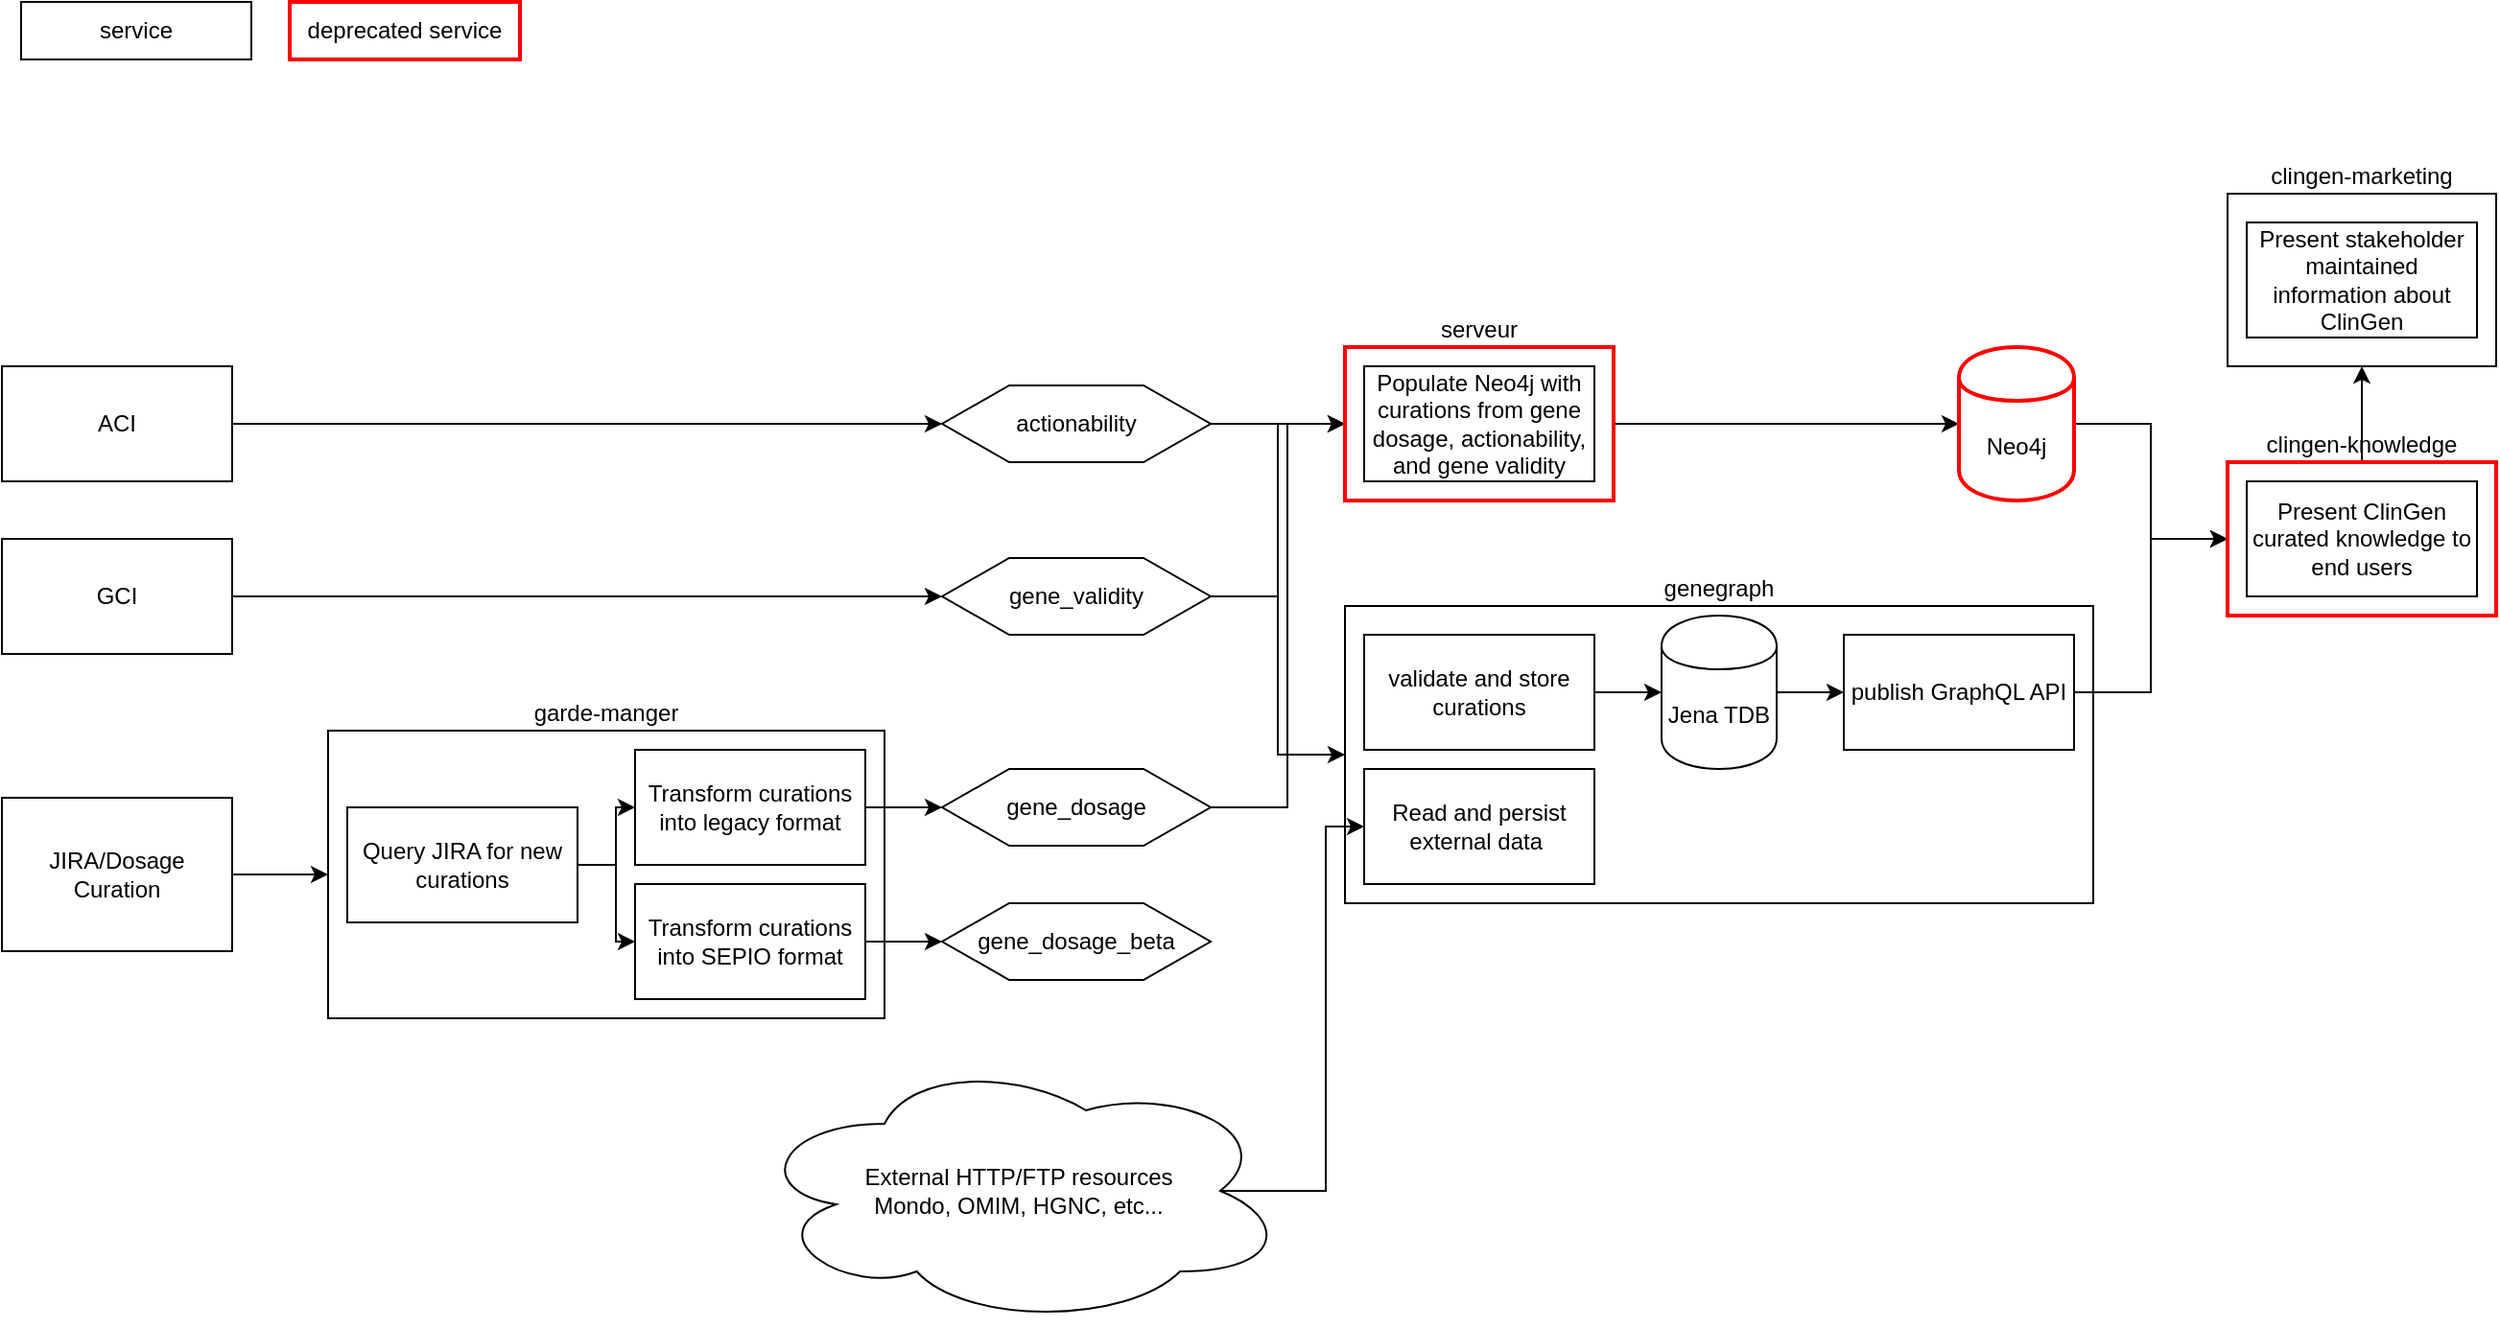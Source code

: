 <mxfile version="12.2.3" type="github" pages="2">
  <diagram id="S-StJFoFpKq4Z-z_DmzN" name="current">
    <mxGraphModel dx="1426" dy="819" grid="1" gridSize="10" guides="1" tooltips="1" connect="1" arrows="1" fold="1" page="1" pageScale="1" pageWidth="1100" pageHeight="850" math="0" shadow="0">
      <root>
        <mxCell id="0"/>
        <mxCell id="1" parent="0"/>
        <mxCell id="OvhSR2caMaj9LtxyOtDU-20" style="edgeStyle=orthogonalEdgeStyle;rounded=0;orthogonalLoop=1;jettySize=auto;html=1;exitX=1;exitY=0.5;exitDx=0;exitDy=0;entryX=0;entryY=0.5;entryDx=0;entryDy=0;" parent="1" source="OvhSR2caMaj9LtxyOtDU-1" target="OvhSR2caMaj9LtxyOtDU-19" edge="1">
          <mxGeometry relative="1" as="geometry"/>
        </mxCell>
        <mxCell id="OvhSR2caMaj9LtxyOtDU-1" value="ACI" style="rounded=0;whiteSpace=wrap;html=1;" parent="1" vertex="1">
          <mxGeometry x="70" y="230" width="120" height="60" as="geometry"/>
        </mxCell>
        <mxCell id="OvhSR2caMaj9LtxyOtDU-18" style="edgeStyle=orthogonalEdgeStyle;rounded=0;orthogonalLoop=1;jettySize=auto;html=1;exitX=1;exitY=0.5;exitDx=0;exitDy=0;" parent="1" source="OvhSR2caMaj9LtxyOtDU-2" target="OvhSR2caMaj9LtxyOtDU-11" edge="1">
          <mxGeometry relative="1" as="geometry"/>
        </mxCell>
        <mxCell id="OvhSR2caMaj9LtxyOtDU-2" value="GCI" style="rounded=0;whiteSpace=wrap;html=1;" parent="1" vertex="1">
          <mxGeometry x="70" y="320" width="120" height="60" as="geometry"/>
        </mxCell>
        <mxCell id="OvhSR2caMaj9LtxyOtDU-10" style="edgeStyle=orthogonalEdgeStyle;rounded=0;orthogonalLoop=1;jettySize=auto;html=1;exitX=1;exitY=0.5;exitDx=0;exitDy=0;entryX=0;entryY=0.5;entryDx=0;entryDy=0;" parent="1" source="OvhSR2caMaj9LtxyOtDU-3" target="OvhSR2caMaj9LtxyOtDU-4" edge="1">
          <mxGeometry relative="1" as="geometry"/>
        </mxCell>
        <mxCell id="OvhSR2caMaj9LtxyOtDU-3" value="JIRA/Dosage Curation" style="rounded=0;whiteSpace=wrap;html=1;" parent="1" vertex="1">
          <mxGeometry x="70" y="455" width="120" height="80" as="geometry"/>
        </mxCell>
        <mxCell id="OvhSR2caMaj9LtxyOtDU-4" value="garde-manger" style="rounded=0;whiteSpace=wrap;html=1;labelPosition=center;verticalLabelPosition=top;align=center;verticalAlign=bottom;" parent="1" vertex="1">
          <mxGeometry x="240" y="420" width="290" height="150" as="geometry"/>
        </mxCell>
        <mxCell id="OvhSR2caMaj9LtxyOtDU-24" style="edgeStyle=orthogonalEdgeStyle;rounded=0;orthogonalLoop=1;jettySize=auto;html=1;exitX=1;exitY=0.5;exitDx=0;exitDy=0;entryX=0;entryY=0.5;entryDx=0;entryDy=0;" parent="1" source="OvhSR2caMaj9LtxyOtDU-5" target="OvhSR2caMaj9LtxyOtDU-6" edge="1">
          <mxGeometry relative="1" as="geometry"/>
        </mxCell>
        <mxCell id="OvhSR2caMaj9LtxyOtDU-25" style="edgeStyle=orthogonalEdgeStyle;rounded=0;orthogonalLoop=1;jettySize=auto;html=1;exitX=1;exitY=0.5;exitDx=0;exitDy=0;" parent="1" source="OvhSR2caMaj9LtxyOtDU-5" target="OvhSR2caMaj9LtxyOtDU-14" edge="1">
          <mxGeometry relative="1" as="geometry"/>
        </mxCell>
        <mxCell id="OvhSR2caMaj9LtxyOtDU-5" value="Query JIRA for new curations" style="rounded=0;whiteSpace=wrap;html=1;" parent="1" vertex="1">
          <mxGeometry x="250" y="460" width="120" height="60" as="geometry"/>
        </mxCell>
        <mxCell id="OvhSR2caMaj9LtxyOtDU-16" style="edgeStyle=orthogonalEdgeStyle;rounded=0;orthogonalLoop=1;jettySize=auto;html=1;exitX=1;exitY=0.5;exitDx=0;exitDy=0;entryX=0;entryY=0.5;entryDx=0;entryDy=0;" parent="1" source="OvhSR2caMaj9LtxyOtDU-6" target="OvhSR2caMaj9LtxyOtDU-15" edge="1">
          <mxGeometry relative="1" as="geometry"/>
        </mxCell>
        <mxCell id="OvhSR2caMaj9LtxyOtDU-6" value="Transform curations into SEPIO format" style="rounded=0;whiteSpace=wrap;html=1;" parent="1" vertex="1">
          <mxGeometry x="400" y="500" width="120" height="60" as="geometry"/>
        </mxCell>
        <mxCell id="OvhSR2caMaj9LtxyOtDU-29" style="edgeStyle=orthogonalEdgeStyle;rounded=0;orthogonalLoop=1;jettySize=auto;html=1;exitX=1;exitY=0.5;exitDx=0;exitDy=0;entryX=0;entryY=0.5;entryDx=0;entryDy=0;" parent="1" source="OvhSR2caMaj9LtxyOtDU-11" target="OvhSR2caMaj9LtxyOtDU-23" edge="1">
          <mxGeometry relative="1" as="geometry"/>
        </mxCell>
        <mxCell id="OvhSR2caMaj9LtxyOtDU-11" value="gene_validity" style="shape=hexagon;perimeter=hexagonPerimeter2;whiteSpace=wrap;html=1;" parent="1" vertex="1">
          <mxGeometry x="560" y="330" width="140" height="40" as="geometry"/>
        </mxCell>
        <mxCell id="OvhSR2caMaj9LtxyOtDU-30" style="edgeStyle=orthogonalEdgeStyle;rounded=0;orthogonalLoop=1;jettySize=auto;html=1;exitX=1;exitY=0.5;exitDx=0;exitDy=0;entryX=0;entryY=0.5;entryDx=0;entryDy=0;" parent="1" source="OvhSR2caMaj9LtxyOtDU-12" target="OvhSR2caMaj9LtxyOtDU-28" edge="1">
          <mxGeometry relative="1" as="geometry"/>
        </mxCell>
        <mxCell id="OvhSR2caMaj9LtxyOtDU-12" value="gene_dosage" style="shape=hexagon;perimeter=hexagonPerimeter2;whiteSpace=wrap;html=1;" parent="1" vertex="1">
          <mxGeometry x="560" y="440" width="140" height="40" as="geometry"/>
        </mxCell>
        <mxCell id="OvhSR2caMaj9LtxyOtDU-17" style="edgeStyle=orthogonalEdgeStyle;rounded=0;orthogonalLoop=1;jettySize=auto;html=1;exitX=1;exitY=0.5;exitDx=0;exitDy=0;entryX=0;entryY=0.5;entryDx=0;entryDy=0;" parent="1" source="OvhSR2caMaj9LtxyOtDU-14" target="OvhSR2caMaj9LtxyOtDU-12" edge="1">
          <mxGeometry relative="1" as="geometry"/>
        </mxCell>
        <mxCell id="OvhSR2caMaj9LtxyOtDU-14" value="Transform curations into legacy format" style="rounded=0;whiteSpace=wrap;html=1;" parent="1" vertex="1">
          <mxGeometry x="400" y="430" width="120" height="60" as="geometry"/>
        </mxCell>
        <mxCell id="OvhSR2caMaj9LtxyOtDU-15" value="gene_dosage_beta" style="shape=hexagon;perimeter=hexagonPerimeter2;whiteSpace=wrap;html=1;" parent="1" vertex="1">
          <mxGeometry x="560" y="510" width="140" height="40" as="geometry"/>
        </mxCell>
        <mxCell id="OvhSR2caMaj9LtxyOtDU-26" style="edgeStyle=orthogonalEdgeStyle;rounded=0;orthogonalLoop=1;jettySize=auto;html=1;exitX=1;exitY=0.5;exitDx=0;exitDy=0;entryX=0;entryY=0.5;entryDx=0;entryDy=0;" parent="1" source="OvhSR2caMaj9LtxyOtDU-19" target="OvhSR2caMaj9LtxyOtDU-23" edge="1">
          <mxGeometry relative="1" as="geometry"/>
        </mxCell>
        <mxCell id="OvhSR2caMaj9LtxyOtDU-43" style="edgeStyle=orthogonalEdgeStyle;rounded=0;orthogonalLoop=1;jettySize=auto;html=1;exitX=1;exitY=0.5;exitDx=0;exitDy=0;entryX=0;entryY=0.5;entryDx=0;entryDy=0;" parent="1" source="OvhSR2caMaj9LtxyOtDU-19" target="OvhSR2caMaj9LtxyOtDU-31" edge="1">
          <mxGeometry relative="1" as="geometry"/>
        </mxCell>
        <mxCell id="OvhSR2caMaj9LtxyOtDU-19" value="actionability" style="shape=hexagon;perimeter=hexagonPerimeter2;whiteSpace=wrap;html=1;" parent="1" vertex="1">
          <mxGeometry x="560" y="240" width="140" height="40" as="geometry"/>
        </mxCell>
        <mxCell id="OvhSR2caMaj9LtxyOtDU-22" style="edgeStyle=orthogonalEdgeStyle;rounded=0;orthogonalLoop=1;jettySize=auto;html=1;exitX=0.5;exitY=1;exitDx=0;exitDy=0;" parent="1" edge="1">
          <mxGeometry relative="1" as="geometry">
            <mxPoint x="830" y="310" as="sourcePoint"/>
            <mxPoint x="830" y="310" as="targetPoint"/>
          </mxGeometry>
        </mxCell>
        <mxCell id="OvhSR2caMaj9LtxyOtDU-35" style="edgeStyle=orthogonalEdgeStyle;rounded=0;orthogonalLoop=1;jettySize=auto;html=1;exitX=1;exitY=0.5;exitDx=0;exitDy=0;entryX=0;entryY=0.5;entryDx=0;entryDy=0;" parent="1" source="OvhSR2caMaj9LtxyOtDU-23" target="OvhSR2caMaj9LtxyOtDU-34" edge="1">
          <mxGeometry relative="1" as="geometry"/>
        </mxCell>
        <mxCell id="OvhSR2caMaj9LtxyOtDU-23" value="serveur" style="rounded=0;whiteSpace=wrap;html=1;labelPosition=center;verticalLabelPosition=top;align=center;verticalAlign=bottom;strokeColor=#FF0000;strokeWidth=2;" parent="1" vertex="1">
          <mxGeometry x="770" y="220" width="140" height="80" as="geometry"/>
        </mxCell>
        <mxCell id="OvhSR2caMaj9LtxyOtDU-28" value="Populate Neo4j with curations from gene dosage, actionability, and gene validity" style="rounded=0;whiteSpace=wrap;html=1;" parent="1" vertex="1">
          <mxGeometry x="780" y="230" width="120" height="60" as="geometry"/>
        </mxCell>
        <mxCell id="OvhSR2caMaj9LtxyOtDU-31" value="genegraph" style="rounded=0;whiteSpace=wrap;html=1;labelPosition=center;verticalLabelPosition=top;align=center;verticalAlign=bottom;" parent="1" vertex="1">
          <mxGeometry x="770" y="355" width="390" height="155" as="geometry"/>
        </mxCell>
        <mxCell id="OvhSR2caMaj9LtxyOtDU-48" style="edgeStyle=orthogonalEdgeStyle;rounded=0;orthogonalLoop=1;jettySize=auto;html=1;exitX=1;exitY=0.5;exitDx=0;exitDy=0;entryX=0;entryY=0.5;entryDx=0;entryDy=0;" parent="1" source="OvhSR2caMaj9LtxyOtDU-32" target="OvhSR2caMaj9LtxyOtDU-44" edge="1">
          <mxGeometry relative="1" as="geometry"/>
        </mxCell>
        <mxCell id="OvhSR2caMaj9LtxyOtDU-32" value="validate and store curations" style="rounded=0;whiteSpace=wrap;html=1;" parent="1" vertex="1">
          <mxGeometry x="780" y="370" width="120" height="60" as="geometry"/>
        </mxCell>
        <mxCell id="OvhSR2caMaj9LtxyOtDU-52" style="edgeStyle=orthogonalEdgeStyle;rounded=0;orthogonalLoop=1;jettySize=auto;html=1;exitX=1;exitY=0.5;exitDx=0;exitDy=0;entryX=0;entryY=0.5;entryDx=0;entryDy=0;" parent="1" source="OvhSR2caMaj9LtxyOtDU-34" target="OvhSR2caMaj9LtxyOtDU-40" edge="1">
          <mxGeometry relative="1" as="geometry"/>
        </mxCell>
        <mxCell id="OvhSR2caMaj9LtxyOtDU-34" value="Neo4j" style="shape=cylinder;whiteSpace=wrap;html=1;boundedLbl=1;backgroundOutline=1;strokeColor=#FF0000;strokeWidth=2;" parent="1" vertex="1">
          <mxGeometry x="1090" y="220" width="60" height="80" as="geometry"/>
        </mxCell>
        <mxCell id="OvhSR2caMaj9LtxyOtDU-36" style="edgeStyle=orthogonalEdgeStyle;rounded=0;orthogonalLoop=1;jettySize=auto;html=1;exitX=0.5;exitY=1;exitDx=0;exitDy=0;" parent="1" source="OvhSR2caMaj9LtxyOtDU-31" target="OvhSR2caMaj9LtxyOtDU-31" edge="1">
          <mxGeometry relative="1" as="geometry"/>
        </mxCell>
        <mxCell id="OvhSR2caMaj9LtxyOtDU-50" style="edgeStyle=orthogonalEdgeStyle;rounded=0;orthogonalLoop=1;jettySize=auto;html=1;exitX=1;exitY=0.5;exitDx=0;exitDy=0;entryX=0;entryY=0.5;entryDx=0;entryDy=0;" parent="1" source="OvhSR2caMaj9LtxyOtDU-37" target="OvhSR2caMaj9LtxyOtDU-40" edge="1">
          <mxGeometry relative="1" as="geometry"/>
        </mxCell>
        <mxCell id="OvhSR2caMaj9LtxyOtDU-37" value="publish GraphQL API" style="rounded=0;whiteSpace=wrap;html=1;" parent="1" vertex="1">
          <mxGeometry x="1030" y="370" width="120" height="60" as="geometry"/>
        </mxCell>
        <mxCell id="OvhSR2caMaj9LtxyOtDU-51" style="edgeStyle=orthogonalEdgeStyle;rounded=0;orthogonalLoop=1;jettySize=auto;html=1;exitX=0.5;exitY=0;exitDx=0;exitDy=0;entryX=0.5;entryY=1;entryDx=0;entryDy=0;" parent="1" source="OvhSR2caMaj9LtxyOtDU-40" target="OvhSR2caMaj9LtxyOtDU-41" edge="1">
          <mxGeometry relative="1" as="geometry"/>
        </mxCell>
        <mxCell id="OvhSR2caMaj9LtxyOtDU-40" value="clingen-knowledge" style="rounded=0;whiteSpace=wrap;html=1;labelPosition=center;verticalLabelPosition=top;align=center;verticalAlign=bottom;strokeColor=#FF0000;strokeWidth=2;" parent="1" vertex="1">
          <mxGeometry x="1230" y="280" width="140" height="80" as="geometry"/>
        </mxCell>
        <mxCell id="OvhSR2caMaj9LtxyOtDU-41" value="clingen-marketing" style="rounded=0;whiteSpace=wrap;html=1;labelPosition=center;verticalLabelPosition=top;align=center;verticalAlign=bottom;" parent="1" vertex="1">
          <mxGeometry x="1230" y="140" width="140" height="90" as="geometry"/>
        </mxCell>
        <mxCell id="OvhSR2caMaj9LtxyOtDU-49" style="edgeStyle=orthogonalEdgeStyle;rounded=0;orthogonalLoop=1;jettySize=auto;html=1;exitX=1;exitY=0.5;exitDx=0;exitDy=0;entryX=0;entryY=0.5;entryDx=0;entryDy=0;" parent="1" source="OvhSR2caMaj9LtxyOtDU-44" target="OvhSR2caMaj9LtxyOtDU-37" edge="1">
          <mxGeometry relative="1" as="geometry"/>
        </mxCell>
        <mxCell id="OvhSR2caMaj9LtxyOtDU-44" value="Jena TDB" style="shape=cylinder;whiteSpace=wrap;html=1;boundedLbl=1;backgroundOutline=1;" parent="1" vertex="1">
          <mxGeometry x="935" y="360" width="60" height="80" as="geometry"/>
        </mxCell>
        <mxCell id="OvhSR2caMaj9LtxyOtDU-53" value="Present ClinGen curated knowledge to end users" style="rounded=0;whiteSpace=wrap;html=1;" parent="1" vertex="1">
          <mxGeometry x="1240" y="290" width="120" height="60" as="geometry"/>
        </mxCell>
        <mxCell id="OvhSR2caMaj9LtxyOtDU-55" value="Present stakeholder maintained information about ClinGen" style="rounded=0;whiteSpace=wrap;html=1;" parent="1" vertex="1">
          <mxGeometry x="1240" y="155" width="120" height="60" as="geometry"/>
        </mxCell>
        <mxCell id="OvhSR2caMaj9LtxyOtDU-56" value="Read and persist external data&amp;nbsp;" style="rounded=0;whiteSpace=wrap;html=1;" parent="1" vertex="1">
          <mxGeometry x="780" y="440" width="120" height="60" as="geometry"/>
        </mxCell>
        <mxCell id="N_5rDdsWm_R3PwPtTVPM-2" style="edgeStyle=orthogonalEdgeStyle;rounded=0;orthogonalLoop=1;jettySize=auto;html=1;exitX=0.875;exitY=0.5;exitDx=0;exitDy=0;exitPerimeter=0;entryX=0;entryY=0.5;entryDx=0;entryDy=0;" parent="1" source="N_5rDdsWm_R3PwPtTVPM-1" target="OvhSR2caMaj9LtxyOtDU-56" edge="1">
          <mxGeometry relative="1" as="geometry"/>
        </mxCell>
        <mxCell id="N_5rDdsWm_R3PwPtTVPM-1" value="External HTTP/FTP resources&lt;br&gt;Mondo, OMIM, HGNC, etc..." style="ellipse;shape=cloud;whiteSpace=wrap;html=1;" parent="1" vertex="1">
          <mxGeometry x="460" y="590" width="280" height="140" as="geometry"/>
        </mxCell>
        <mxCell id="rFbI2fd_hvtWUB-rAwEX-1" value="service" style="rounded=0;whiteSpace=wrap;html=1;strokeColor=#000000;strokeWidth=1;fontColor=#000000;" vertex="1" parent="1">
          <mxGeometry x="80" y="40" width="120" height="30" as="geometry"/>
        </mxCell>
        <mxCell id="rFbI2fd_hvtWUB-rAwEX-2" value="deprecated service" style="rounded=0;whiteSpace=wrap;html=1;strokeColor=#FF0000;strokeWidth=2;fontColor=#000000;" vertex="1" parent="1">
          <mxGeometry x="220" y="40" width="120" height="30" as="geometry"/>
        </mxCell>
      </root>
    </mxGraphModel>
  </diagram>
  <diagram id="OdmoU22GVzztXL36z1wF" name="future">
    <mxGraphModel dx="1426" dy="819" grid="1" gridSize="10" guides="1" tooltips="1" connect="1" arrows="1" fold="1" page="1" pageScale="1" pageWidth="1100" pageHeight="850" math="0" shadow="0">
      <root>
        <mxCell id="cdoECuDf4LrfB-yfdqbq-0"/>
        <mxCell id="cdoECuDf4LrfB-yfdqbq-1" parent="cdoECuDf4LrfB-yfdqbq-0"/>
        <mxCell id="rfInNzI_nh11qiUnyh93-4" value="legend" style="rounded=0;whiteSpace=wrap;html=1;strokeColor=#000000;strokeWidth=1;labelPosition=center;verticalLabelPosition=top;align=center;verticalAlign=bottom;" vertex="1" parent="cdoECuDf4LrfB-yfdqbq-1">
          <mxGeometry x="20" y="26" width="860" height="60" as="geometry"/>
        </mxCell>
        <mxCell id="KIWpJbDcZLM8olN8HYGb-19" value="genegraph snapshot builder" style="rounded=0;whiteSpace=wrap;html=1;labelPosition=center;verticalLabelPosition=top;align=center;verticalAlign=bottom;strokeWidth=2;strokeColor=#CC6600;" vertex="1" parent="cdoECuDf4LrfB-yfdqbq-1">
          <mxGeometry x="1100" y="640" width="545" height="60" as="geometry"/>
        </mxCell>
        <mxCell id="KIWpJbDcZLM8olN8HYGb-10" value="OMIM" style="rounded=0;whiteSpace=wrap;html=1;labelPosition=center;verticalLabelPosition=top;align=center;verticalAlign=bottom;strokeWidth=2;strokeColor=#4C0099;" vertex="1" parent="cdoECuDf4LrfB-yfdqbq-1">
          <mxGeometry x="1900" y="25" width="140" height="77" as="geometry"/>
        </mxCell>
        <mxCell id="cdoECuDf4LrfB-yfdqbq-38" value="clingen-marketing" style="rounded=0;whiteSpace=wrap;html=1;labelPosition=center;verticalLabelPosition=top;align=center;verticalAlign=bottom;strokeColor=#009900;strokeWidth=2;" parent="cdoECuDf4LrfB-yfdqbq-1" vertex="1">
          <mxGeometry x="1900" y="127.5" width="140" height="190" as="geometry"/>
        </mxCell>
        <mxCell id="juG1C3BhILwDwn0djM05-50" value="clinvar-sepio-transformer" style="rounded=0;whiteSpace=wrap;html=1;labelPosition=center;verticalLabelPosition=top;align=center;verticalAlign=bottom;labelBorderColor=none;strokeColor=#FF0000;strokeWidth=2;" vertex="1" parent="cdoECuDf4LrfB-yfdqbq-1">
          <mxGeometry x="390" y="130" width="180" height="86" as="geometry"/>
        </mxCell>
        <mxCell id="juG1C3BhILwDwn0djM05-12" value="message validator" style="rounded=0;whiteSpace=wrap;html=1;labelPosition=center;verticalLabelPosition=top;align=center;verticalAlign=bottom;strokeWidth=2;strokeColor=#CC6600;" vertex="1" parent="cdoECuDf4LrfB-yfdqbq-1">
          <mxGeometry x="790" y="300" width="220" height="100" as="geometry"/>
        </mxCell>
        <mxCell id="cdoECuDf4LrfB-yfdqbq-37" value="website-clinicalgenome-search" style="rounded=0;whiteSpace=wrap;html=1;labelPosition=center;verticalLabelPosition=top;align=center;verticalAlign=bottom;strokeColor=#FF0000;strokeWidth=2;" parent="cdoECuDf4LrfB-yfdqbq-1" vertex="1">
          <mxGeometry x="1900" y="367.5" width="140" height="80" as="geometry"/>
        </mxCell>
        <mxCell id="cdoECuDf4LrfB-yfdqbq-2" style="edgeStyle=orthogonalEdgeStyle;rounded=0;orthogonalLoop=1;jettySize=auto;html=1;exitX=1;exitY=0.5;exitDx=0;exitDy=0;entryX=0;entryY=0.5;entryDx=0;entryDy=0;" parent="cdoECuDf4LrfB-yfdqbq-1" source="cdoECuDf4LrfB-yfdqbq-3" target="juG1C3BhILwDwn0djM05-6" edge="1">
          <mxGeometry relative="1" as="geometry">
            <mxPoint x="230" y="260" as="targetPoint"/>
          </mxGeometry>
        </mxCell>
        <mxCell id="cdoECuDf4LrfB-yfdqbq-3" value="ACI" style="rounded=0;whiteSpace=wrap;html=1;strokeColor=#4C0099;strokeWidth=2;" parent="cdoECuDf4LrfB-yfdqbq-1" vertex="1">
          <mxGeometry x="70" y="230" width="120" height="60" as="geometry"/>
        </mxCell>
        <mxCell id="cdoECuDf4LrfB-yfdqbq-4" style="edgeStyle=orthogonalEdgeStyle;rounded=0;orthogonalLoop=1;jettySize=auto;html=1;exitX=1;exitY=0.5;exitDx=0;exitDy=0;" parent="cdoECuDf4LrfB-yfdqbq-1" source="cdoECuDf4LrfB-yfdqbq-5" target="juG1C3BhILwDwn0djM05-5" edge="1">
          <mxGeometry relative="1" as="geometry">
            <mxPoint x="440" y="350" as="targetPoint"/>
          </mxGeometry>
        </mxCell>
        <mxCell id="cdoECuDf4LrfB-yfdqbq-5" value="GCI" style="rounded=0;whiteSpace=wrap;html=1;strokeColor=#4C0099;strokeWidth=2;" parent="cdoECuDf4LrfB-yfdqbq-1" vertex="1">
          <mxGeometry x="70" y="320" width="120" height="60" as="geometry"/>
        </mxCell>
        <mxCell id="cdoECuDf4LrfB-yfdqbq-7" value="JIRA/Dosage Curation" style="rounded=0;whiteSpace=wrap;html=1;labelPosition=center;verticalLabelPosition=top;align=center;verticalAlign=bottom;strokeColor=#009900;strokeWidth=2;" parent="cdoECuDf4LrfB-yfdqbq-1" vertex="1">
          <mxGeometry x="60" y="455" width="140" height="135" as="geometry"/>
        </mxCell>
        <mxCell id="cdoECuDf4LrfB-yfdqbq-8" value="garde-manger" style="rounded=0;whiteSpace=wrap;html=1;labelPosition=center;verticalLabelPosition=top;align=center;verticalAlign=bottom;strokeColor=#009900;strokeWidth=2;" parent="cdoECuDf4LrfB-yfdqbq-1" vertex="1">
          <mxGeometry x="420" y="455" width="140" height="80" as="geometry"/>
        </mxCell>
        <mxCell id="juG1C3BhILwDwn0djM05-56" style="edgeStyle=orthogonalEdgeStyle;rounded=0;orthogonalLoop=1;jettySize=auto;html=1;exitX=1;exitY=0.5;exitDx=0;exitDy=0;entryX=0;entryY=0.5;entryDx=0;entryDy=0;" edge="1" parent="cdoECuDf4LrfB-yfdqbq-1" source="cdoECuDf4LrfB-yfdqbq-13" target="juG1C3BhILwDwn0djM05-53">
          <mxGeometry relative="1" as="geometry"/>
        </mxCell>
        <mxCell id="cdoECuDf4LrfB-yfdqbq-13" value="Transform curations into SEPIO format" style="rounded=0;whiteSpace=wrap;html=1;" parent="cdoECuDf4LrfB-yfdqbq-1" vertex="1">
          <mxGeometry x="430" y="465" width="120" height="60" as="geometry"/>
        </mxCell>
        <mxCell id="cdoECuDf4LrfB-yfdqbq-28" value="genegraph" style="rounded=0;whiteSpace=wrap;html=1;labelPosition=center;verticalLabelPosition=top;align=center;verticalAlign=bottom;strokeColor=#009900;strokeWidth=2;" parent="cdoECuDf4LrfB-yfdqbq-1" vertex="1">
          <mxGeometry x="1470" y="310" width="340" height="180" as="geometry"/>
        </mxCell>
        <mxCell id="cdoECuDf4LrfB-yfdqbq-33" style="edgeStyle=orthogonalEdgeStyle;rounded=0;orthogonalLoop=1;jettySize=auto;html=1;exitX=0.5;exitY=1;exitDx=0;exitDy=0;" parent="cdoECuDf4LrfB-yfdqbq-1" source="cdoECuDf4LrfB-yfdqbq-28" target="cdoECuDf4LrfB-yfdqbq-28" edge="1">
          <mxGeometry relative="1" as="geometry"/>
        </mxCell>
        <mxCell id="juG1C3BhILwDwn0djM05-47" style="edgeStyle=orthogonalEdgeStyle;rounded=0;orthogonalLoop=1;jettySize=auto;html=1;exitX=1;exitY=0.5;exitDx=0;exitDy=0;entryX=0;entryY=0.5;entryDx=0;entryDy=0;" edge="1" parent="cdoECuDf4LrfB-yfdqbq-1" source="cdoECuDf4LrfB-yfdqbq-35" target="cdoECuDf4LrfB-yfdqbq-41">
          <mxGeometry relative="1" as="geometry"/>
        </mxCell>
        <mxCell id="juG1C3BhILwDwn0djM05-71" style="edgeStyle=orthogonalEdgeStyle;rounded=0;orthogonalLoop=1;jettySize=auto;html=1;exitX=1;exitY=0.5;exitDx=0;exitDy=0;entryX=0;entryY=0.5;entryDx=0;entryDy=0;" edge="1" parent="cdoECuDf4LrfB-yfdqbq-1" source="cdoECuDf4LrfB-yfdqbq-35" target="cdoECuDf4LrfB-yfdqbq-42">
          <mxGeometry relative="1" as="geometry"/>
        </mxCell>
        <mxCell id="KIWpJbDcZLM8olN8HYGb-12" style="edgeStyle=orthogonalEdgeStyle;rounded=0;orthogonalLoop=1;jettySize=auto;html=1;exitX=1;exitY=0.5;exitDx=0;exitDy=0;entryX=0;entryY=0.5;entryDx=0;entryDy=0;" edge="1" parent="cdoECuDf4LrfB-yfdqbq-1" source="cdoECuDf4LrfB-yfdqbq-35" target="KIWpJbDcZLM8olN8HYGb-11">
          <mxGeometry relative="1" as="geometry"/>
        </mxCell>
        <mxCell id="cdoECuDf4LrfB-yfdqbq-35" value="publish GraphQL API" style="rounded=0;whiteSpace=wrap;html=1;" parent="cdoECuDf4LrfB-yfdqbq-1" vertex="1">
          <mxGeometry x="1670" y="322.5" width="120" height="60" as="geometry"/>
        </mxCell>
        <mxCell id="juG1C3BhILwDwn0djM05-45" style="edgeStyle=orthogonalEdgeStyle;rounded=0;orthogonalLoop=1;jettySize=auto;html=1;exitX=1;exitY=0.5;exitDx=0;exitDy=0;entryX=0.16;entryY=0.55;entryDx=0;entryDy=0;entryPerimeter=0;" edge="1" parent="cdoECuDf4LrfB-yfdqbq-1" source="cdoECuDf4LrfB-yfdqbq-41" target="juG1C3BhILwDwn0djM05-42">
          <mxGeometry relative="1" as="geometry"/>
        </mxCell>
        <mxCell id="cdoECuDf4LrfB-yfdqbq-41" value="Present ClinGen curated knowledge to end users" style="rounded=0;whiteSpace=wrap;html=1;" parent="cdoECuDf4LrfB-yfdqbq-1" vertex="1">
          <mxGeometry x="1910" y="377.5" width="120" height="60" as="geometry"/>
        </mxCell>
        <mxCell id="juG1C3BhILwDwn0djM05-43" style="edgeStyle=orthogonalEdgeStyle;rounded=0;orthogonalLoop=1;jettySize=auto;html=1;exitX=1;exitY=0.5;exitDx=0;exitDy=0;entryX=0.16;entryY=0.55;entryDx=0;entryDy=0;entryPerimeter=0;" edge="1" parent="cdoECuDf4LrfB-yfdqbq-1" source="cdoECuDf4LrfB-yfdqbq-42" target="juG1C3BhILwDwn0djM05-42">
          <mxGeometry relative="1" as="geometry"/>
        </mxCell>
        <mxCell id="cdoECuDf4LrfB-yfdqbq-42" value="Present stakeholder maintained information about ClinGen (includes search bar for curated resources)" style="rounded=0;whiteSpace=wrap;html=1;" parent="cdoECuDf4LrfB-yfdqbq-1" vertex="1">
          <mxGeometry x="1910" y="210" width="120" height="95" as="geometry"/>
        </mxCell>
        <mxCell id="KIWpJbDcZLM8olN8HYGb-9" style="edgeStyle=orthogonalEdgeStyle;rounded=0;orthogonalLoop=1;jettySize=auto;html=1;exitX=0.875;exitY=0.5;exitDx=0;exitDy=0;exitPerimeter=0;" edge="1" parent="cdoECuDf4LrfB-yfdqbq-1" source="cdoECuDf4LrfB-yfdqbq-44" target="KIWpJbDcZLM8olN8HYGb-4">
          <mxGeometry relative="1" as="geometry"/>
        </mxCell>
        <mxCell id="cdoECuDf4LrfB-yfdqbq-44" value="External HTTP/FTP resources&lt;br&gt;Mondo, OMIM, HGNC, etc..." style="ellipse;shape=cloud;whiteSpace=wrap;html=1;" parent="cdoECuDf4LrfB-yfdqbq-1" vertex="1">
          <mxGeometry x="125" y="600" width="280" height="140" as="geometry"/>
        </mxCell>
        <mxCell id="juG1C3BhILwDwn0djM05-2" style="edgeStyle=orthogonalEdgeStyle;rounded=0;orthogonalLoop=1;jettySize=auto;html=1;exitX=1;exitY=0.5;exitDx=0;exitDy=0;entryX=0;entryY=0.5;entryDx=0;entryDy=0;" edge="1" parent="cdoECuDf4LrfB-yfdqbq-1" source="juG1C3BhILwDwn0djM05-0" target="juG1C3BhILwDwn0djM05-1">
          <mxGeometry relative="1" as="geometry"/>
        </mxCell>
        <mxCell id="juG1C3BhILwDwn0djM05-0" value="Push curation updates to Kafka" style="rounded=0;whiteSpace=wrap;html=1;" vertex="1" parent="cdoECuDf4LrfB-yfdqbq-1">
          <mxGeometry x="70" y="465" width="120" height="60" as="geometry"/>
        </mxCell>
        <mxCell id="juG1C3BhILwDwn0djM05-4" style="edgeStyle=orthogonalEdgeStyle;rounded=0;orthogonalLoop=1;jettySize=auto;html=1;exitX=1;exitY=0.5;exitDx=0;exitDy=0;" edge="1" parent="cdoECuDf4LrfB-yfdqbq-1" source="juG1C3BhILwDwn0djM05-1" target="cdoECuDf4LrfB-yfdqbq-13">
          <mxGeometry relative="1" as="geometry"/>
        </mxCell>
        <mxCell id="juG1C3BhILwDwn0djM05-1" value="gene_dosage_raw" style="shape=hexagon;perimeter=hexagonPerimeter2;whiteSpace=wrap;html=1;" vertex="1" parent="cdoECuDf4LrfB-yfdqbq-1">
          <mxGeometry x="240" y="472.5" width="140" height="45" as="geometry"/>
        </mxCell>
        <mxCell id="juG1C3BhILwDwn0djM05-61" style="edgeStyle=orthogonalEdgeStyle;rounded=0;orthogonalLoop=1;jettySize=auto;html=1;exitX=1;exitY=0.5;exitDx=0;exitDy=0;entryX=0;entryY=0.5;entryDx=0;entryDy=0;" edge="1" parent="cdoECuDf4LrfB-yfdqbq-1" source="juG1C3BhILwDwn0djM05-5" target="juG1C3BhILwDwn0djM05-18">
          <mxGeometry relative="1" as="geometry"/>
        </mxCell>
        <mxCell id="juG1C3BhILwDwn0djM05-5" value="gene_validity_sepio_in" style="shape=hexagon;perimeter=hexagonPerimeter2;whiteSpace=wrap;html=1;" vertex="1" parent="cdoECuDf4LrfB-yfdqbq-1">
          <mxGeometry x="240" y="327.5" width="150" height="45" as="geometry"/>
        </mxCell>
        <mxCell id="juG1C3BhILwDwn0djM05-62" style="edgeStyle=orthogonalEdgeStyle;rounded=0;orthogonalLoop=1;jettySize=auto;html=1;exitX=1;exitY=0.5;exitDx=0;exitDy=0;entryX=0;entryY=0.5;entryDx=0;entryDy=0;" edge="1" parent="cdoECuDf4LrfB-yfdqbq-1" source="juG1C3BhILwDwn0djM05-6" target="juG1C3BhILwDwn0djM05-18">
          <mxGeometry relative="1" as="geometry"/>
        </mxCell>
        <mxCell id="juG1C3BhILwDwn0djM05-6" value="actionability_sepio_in" style="shape=hexagon;perimeter=hexagonPerimeter2;whiteSpace=wrap;html=1;" vertex="1" parent="cdoECuDf4LrfB-yfdqbq-1">
          <mxGeometry x="240" y="237.5" width="150" height="45" as="geometry"/>
        </mxCell>
        <mxCell id="juG1C3BhILwDwn0djM05-39" style="edgeStyle=orthogonalEdgeStyle;rounded=0;orthogonalLoop=1;jettySize=auto;html=1;exitX=1;exitY=0.5;exitDx=0;exitDy=0;entryX=0;entryY=0.5;entryDx=0;entryDy=0;" edge="1" parent="cdoECuDf4LrfB-yfdqbq-1" source="juG1C3BhILwDwn0djM05-7" target="juG1C3BhILwDwn0djM05-37">
          <mxGeometry relative="1" as="geometry"/>
        </mxCell>
        <mxCell id="xaW7S8gp5_ifzKIgLM0Q-6" style="edgeStyle=orthogonalEdgeStyle;rounded=0;orthogonalLoop=1;jettySize=auto;html=1;exitX=1;exitY=0.5;exitDx=0;exitDy=0;entryX=0.25;entryY=0;entryDx=0;entryDy=0;" edge="1" parent="cdoECuDf4LrfB-yfdqbq-1" source="juG1C3BhILwDwn0djM05-7" target="KIWpJbDcZLM8olN8HYGb-22">
          <mxGeometry relative="1" as="geometry"/>
        </mxCell>
        <mxCell id="juG1C3BhILwDwn0djM05-7" value="actionability_sepio" style="shape=hexagon;perimeter=hexagonPerimeter2;whiteSpace=wrap;html=1;" vertex="1" parent="cdoECuDf4LrfB-yfdqbq-1">
          <mxGeometry x="1100" y="327.5" width="150" height="45" as="geometry"/>
        </mxCell>
        <mxCell id="juG1C3BhILwDwn0djM05-40" style="edgeStyle=orthogonalEdgeStyle;rounded=0;orthogonalLoop=1;jettySize=auto;html=1;exitX=1;exitY=0.5;exitDx=0;exitDy=0;entryX=0;entryY=0.5;entryDx=0;entryDy=0;" edge="1" parent="cdoECuDf4LrfB-yfdqbq-1" source="juG1C3BhILwDwn0djM05-8" target="juG1C3BhILwDwn0djM05-37">
          <mxGeometry relative="1" as="geometry"/>
        </mxCell>
        <mxCell id="xaW7S8gp5_ifzKIgLM0Q-5" style="edgeStyle=orthogonalEdgeStyle;rounded=0;orthogonalLoop=1;jettySize=auto;html=1;exitX=1;exitY=0.5;exitDx=0;exitDy=0;entryX=0.25;entryY=0;entryDx=0;entryDy=0;" edge="1" parent="cdoECuDf4LrfB-yfdqbq-1" source="juG1C3BhILwDwn0djM05-8" target="KIWpJbDcZLM8olN8HYGb-22">
          <mxGeometry relative="1" as="geometry"/>
        </mxCell>
        <mxCell id="juG1C3BhILwDwn0djM05-8" value="gene_validity_sepio" style="shape=hexagon;perimeter=hexagonPerimeter2;whiteSpace=wrap;html=1;" vertex="1" parent="cdoECuDf4LrfB-yfdqbq-1">
          <mxGeometry x="1100" y="387.5" width="150" height="45" as="geometry"/>
        </mxCell>
        <mxCell id="juG1C3BhILwDwn0djM05-41" style="edgeStyle=orthogonalEdgeStyle;rounded=0;orthogonalLoop=1;jettySize=auto;html=1;exitX=1;exitY=0.5;exitDx=0;exitDy=0;entryX=0;entryY=0.5;entryDx=0;entryDy=0;" edge="1" parent="cdoECuDf4LrfB-yfdqbq-1" source="juG1C3BhILwDwn0djM05-9" target="juG1C3BhILwDwn0djM05-37">
          <mxGeometry relative="1" as="geometry"/>
        </mxCell>
        <mxCell id="xaW7S8gp5_ifzKIgLM0Q-4" style="edgeStyle=orthogonalEdgeStyle;rounded=0;orthogonalLoop=1;jettySize=auto;html=1;exitX=1;exitY=0.5;exitDx=0;exitDy=0;entryX=0.25;entryY=0;entryDx=0;entryDy=0;" edge="1" parent="cdoECuDf4LrfB-yfdqbq-1" source="juG1C3BhILwDwn0djM05-9" target="KIWpJbDcZLM8olN8HYGb-22">
          <mxGeometry relative="1" as="geometry"/>
        </mxCell>
        <mxCell id="juG1C3BhILwDwn0djM05-9" value="gene_dosage_sepio" style="shape=hexagon;perimeter=hexagonPerimeter2;whiteSpace=wrap;html=1;" vertex="1" parent="cdoECuDf4LrfB-yfdqbq-1">
          <mxGeometry x="1100" y="442.5" width="150" height="45" as="geometry"/>
        </mxCell>
        <mxCell id="juG1C3BhILwDwn0djM05-75" style="edgeStyle=orthogonalEdgeStyle;rounded=0;orthogonalLoop=1;jettySize=auto;html=1;exitX=1;exitY=0.5;exitDx=0;exitDy=0;entryX=0;entryY=0.5;entryDx=0;entryDy=0;" edge="1" parent="cdoECuDf4LrfB-yfdqbq-1" source="juG1C3BhILwDwn0djM05-13" target="juG1C3BhILwDwn0djM05-29">
          <mxGeometry relative="1" as="geometry"/>
        </mxCell>
        <mxCell id="juG1C3BhILwDwn0djM05-13" value="actionability_validation_status" style="shape=hexagon;perimeter=hexagonPerimeter2;whiteSpace=wrap;html=1;" vertex="1" parent="cdoECuDf4LrfB-yfdqbq-1">
          <mxGeometry x="1100" y="118.5" width="200" height="45" as="geometry"/>
        </mxCell>
        <mxCell id="juG1C3BhILwDwn0djM05-76" style="edgeStyle=orthogonalEdgeStyle;rounded=0;orthogonalLoop=1;jettySize=auto;html=1;exitX=1;exitY=0.5;exitDx=0;exitDy=0;entryX=0;entryY=0.5;entryDx=0;entryDy=0;" edge="1" parent="cdoECuDf4LrfB-yfdqbq-1" source="juG1C3BhILwDwn0djM05-14" target="juG1C3BhILwDwn0djM05-29">
          <mxGeometry relative="1" as="geometry"/>
        </mxCell>
        <mxCell id="juG1C3BhILwDwn0djM05-14" value="gene_validity_validation_status" style="shape=hexagon;perimeter=hexagonPerimeter2;whiteSpace=wrap;html=1;" vertex="1" parent="cdoECuDf4LrfB-yfdqbq-1">
          <mxGeometry x="1100" y="171" width="200" height="45" as="geometry"/>
        </mxCell>
        <mxCell id="juG1C3BhILwDwn0djM05-77" style="edgeStyle=orthogonalEdgeStyle;rounded=0;orthogonalLoop=1;jettySize=auto;html=1;exitX=1;exitY=0.5;exitDx=0;exitDy=0;entryX=0;entryY=0.5;entryDx=0;entryDy=0;" edge="1" parent="cdoECuDf4LrfB-yfdqbq-1" source="juG1C3BhILwDwn0djM05-15" target="juG1C3BhILwDwn0djM05-29">
          <mxGeometry relative="1" as="geometry"/>
        </mxCell>
        <mxCell id="juG1C3BhILwDwn0djM05-15" value="gene_dosage_validation_status" style="shape=hexagon;perimeter=hexagonPerimeter2;whiteSpace=wrap;html=1;" vertex="1" parent="cdoECuDf4LrfB-yfdqbq-1">
          <mxGeometry x="1100" y="222.5" width="200" height="45" as="geometry"/>
        </mxCell>
        <mxCell id="juG1C3BhILwDwn0djM05-22" style="edgeStyle=orthogonalEdgeStyle;rounded=0;orthogonalLoop=1;jettySize=auto;html=1;exitX=1;exitY=0.5;exitDx=0;exitDy=0;entryX=0;entryY=0.5;entryDx=0;entryDy=0;" edge="1" parent="cdoECuDf4LrfB-yfdqbq-1" source="juG1C3BhILwDwn0djM05-18" target="juG1C3BhILwDwn0djM05-9">
          <mxGeometry relative="1" as="geometry">
            <mxPoint x="1040" y="338" as="sourcePoint"/>
          </mxGeometry>
        </mxCell>
        <mxCell id="juG1C3BhILwDwn0djM05-23" style="edgeStyle=orthogonalEdgeStyle;rounded=0;orthogonalLoop=1;jettySize=auto;html=1;exitX=1;exitY=0.5;exitDx=0;exitDy=0;entryX=0;entryY=0.5;entryDx=0;entryDy=0;" edge="1" parent="cdoECuDf4LrfB-yfdqbq-1" source="juG1C3BhILwDwn0djM05-18" target="juG1C3BhILwDwn0djM05-8">
          <mxGeometry relative="1" as="geometry">
            <mxPoint x="1040" y="338" as="sourcePoint"/>
          </mxGeometry>
        </mxCell>
        <mxCell id="juG1C3BhILwDwn0djM05-24" style="edgeStyle=orthogonalEdgeStyle;rounded=0;orthogonalLoop=1;jettySize=auto;html=1;exitX=1;exitY=0.5;exitDx=0;exitDy=0;entryX=0;entryY=0.5;entryDx=0;entryDy=0;" edge="1" parent="cdoECuDf4LrfB-yfdqbq-1" source="juG1C3BhILwDwn0djM05-18" target="juG1C3BhILwDwn0djM05-7">
          <mxGeometry relative="1" as="geometry">
            <mxPoint x="1040" y="338" as="sourcePoint"/>
          </mxGeometry>
        </mxCell>
        <mxCell id="juG1C3BhILwDwn0djM05-25" style="edgeStyle=orthogonalEdgeStyle;rounded=0;orthogonalLoop=1;jettySize=auto;html=1;exitX=1;exitY=0.5;exitDx=0;exitDy=0;entryX=0;entryY=0.5;entryDx=0;entryDy=0;" edge="1" parent="cdoECuDf4LrfB-yfdqbq-1" source="juG1C3BhILwDwn0djM05-18" target="juG1C3BhILwDwn0djM05-15">
          <mxGeometry relative="1" as="geometry">
            <mxPoint x="1040" y="338" as="sourcePoint"/>
          </mxGeometry>
        </mxCell>
        <mxCell id="juG1C3BhILwDwn0djM05-26" style="edgeStyle=orthogonalEdgeStyle;rounded=0;orthogonalLoop=1;jettySize=auto;html=1;exitX=1;exitY=0.5;exitDx=0;exitDy=0;entryX=0;entryY=0.5;entryDx=0;entryDy=0;" edge="1" parent="cdoECuDf4LrfB-yfdqbq-1" source="juG1C3BhILwDwn0djM05-18" target="juG1C3BhILwDwn0djM05-14">
          <mxGeometry relative="1" as="geometry">
            <mxPoint x="1040" y="338" as="sourcePoint"/>
          </mxGeometry>
        </mxCell>
        <mxCell id="juG1C3BhILwDwn0djM05-27" style="edgeStyle=orthogonalEdgeStyle;rounded=0;orthogonalLoop=1;jettySize=auto;html=1;exitX=1;exitY=0.5;exitDx=0;exitDy=0;entryX=0;entryY=0.5;entryDx=0;entryDy=0;" edge="1" parent="cdoECuDf4LrfB-yfdqbq-1" source="juG1C3BhILwDwn0djM05-18" target="juG1C3BhILwDwn0djM05-13">
          <mxGeometry relative="1" as="geometry">
            <mxPoint x="1040" y="338" as="sourcePoint"/>
          </mxGeometry>
        </mxCell>
        <mxCell id="juG1C3BhILwDwn0djM05-67" style="edgeStyle=orthogonalEdgeStyle;rounded=0;orthogonalLoop=1;jettySize=auto;html=1;exitX=1;exitY=0.5;exitDx=0;exitDy=0;entryX=0;entryY=0.5;entryDx=0;entryDy=0;" edge="1" parent="cdoECuDf4LrfB-yfdqbq-1" source="juG1C3BhILwDwn0djM05-18" target="juG1C3BhILwDwn0djM05-65">
          <mxGeometry relative="1" as="geometry"/>
        </mxCell>
        <mxCell id="juG1C3BhILwDwn0djM05-69" style="edgeStyle=orthogonalEdgeStyle;rounded=0;orthogonalLoop=1;jettySize=auto;html=1;exitX=1;exitY=0.5;exitDx=0;exitDy=0;entryX=0;entryY=0.5;entryDx=0;entryDy=0;" edge="1" parent="cdoECuDf4LrfB-yfdqbq-1" source="juG1C3BhILwDwn0djM05-18" target="juG1C3BhILwDwn0djM05-68">
          <mxGeometry relative="1" as="geometry"/>
        </mxCell>
        <mxCell id="juG1C3BhILwDwn0djM05-18" value="Test incoming messages against SHACL constraints, report validation status, publish valid messages to relevant topic" style="rounded=0;whiteSpace=wrap;html=1;" vertex="1" parent="cdoECuDf4LrfB-yfdqbq-1">
          <mxGeometry x="800" y="309" width="200" height="82" as="geometry"/>
        </mxCell>
        <mxCell id="juG1C3BhILwDwn0djM05-28" value="validation reporter" style="rounded=0;whiteSpace=wrap;html=1;labelPosition=center;verticalLabelPosition=top;align=center;verticalAlign=bottom;strokeColor=#FF0000;strokeWidth=2;" vertex="1" parent="cdoECuDf4LrfB-yfdqbq-1">
          <mxGeometry x="1340" y="153.5" width="140" height="83" as="geometry"/>
        </mxCell>
        <mxCell id="juG1C3BhILwDwn0djM05-36" style="edgeStyle=orthogonalEdgeStyle;rounded=0;orthogonalLoop=1;jettySize=auto;html=1;exitX=1;exitY=0.5;exitDx=0;exitDy=0;entryX=0.16;entryY=0.55;entryDx=0;entryDy=0;entryPerimeter=0;" edge="1" parent="cdoECuDf4LrfB-yfdqbq-1" source="juG1C3BhILwDwn0djM05-29" target="juG1C3BhILwDwn0djM05-31">
          <mxGeometry relative="1" as="geometry"/>
        </mxCell>
        <mxCell id="juG1C3BhILwDwn0djM05-29" value="Report validation status to external services (Slack, email, etc)" style="rounded=0;whiteSpace=wrap;html=1;" vertex="1" parent="cdoECuDf4LrfB-yfdqbq-1">
          <mxGeometry x="1350" y="163.5" width="120" height="60" as="geometry"/>
        </mxCell>
        <mxCell id="juG1C3BhILwDwn0djM05-31" value="data publishers" style="ellipse;shape=cloud;whiteSpace=wrap;html=1;" vertex="1" parent="cdoECuDf4LrfB-yfdqbq-1">
          <mxGeometry x="1505" y="150" width="150" height="80" as="geometry"/>
        </mxCell>
        <mxCell id="juG1C3BhILwDwn0djM05-38" style="edgeStyle=orthogonalEdgeStyle;rounded=0;orthogonalLoop=1;jettySize=auto;html=1;exitX=1;exitY=0.5;exitDx=0;exitDy=0;entryX=0;entryY=0.5;entryDx=0;entryDy=0;" edge="1" parent="cdoECuDf4LrfB-yfdqbq-1" source="juG1C3BhILwDwn0djM05-37">
          <mxGeometry relative="1" as="geometry">
            <mxPoint x="1565" y="352.5" as="targetPoint"/>
          </mxGeometry>
        </mxCell>
        <mxCell id="s8OwM91qPLyqEFh6o9PG-7" style="edgeStyle=orthogonalEdgeStyle;rounded=0;orthogonalLoop=1;jettySize=auto;html=1;exitX=1;exitY=0.5;exitDx=0;exitDy=0;entryX=0;entryY=0.5;entryDx=0;entryDy=0;" edge="1" parent="cdoECuDf4LrfB-yfdqbq-1" source="juG1C3BhILwDwn0djM05-37" target="cdoECuDf4LrfB-yfdqbq-35">
          <mxGeometry relative="1" as="geometry"/>
        </mxCell>
        <mxCell id="s8OwM91qPLyqEFh6o9PG-8" style="edgeStyle=orthogonalEdgeStyle;rounded=0;orthogonalLoop=1;jettySize=auto;html=1;exitX=1;exitY=0.5;exitDx=0;exitDy=0;entryX=0;entryY=0.5;entryDx=0;entryDy=0;" edge="1" parent="cdoECuDf4LrfB-yfdqbq-1" source="juG1C3BhILwDwn0djM05-37" target="KIWpJbDcZLM8olN8HYGb-13">
          <mxGeometry relative="1" as="geometry"/>
        </mxCell>
        <mxCell id="juG1C3BhILwDwn0djM05-37" value="read updates from validated topics" style="rounded=0;whiteSpace=wrap;html=1;" vertex="1" parent="cdoECuDf4LrfB-yfdqbq-1">
          <mxGeometry x="1490" y="322.5" width="110" height="60" as="geometry"/>
        </mxCell>
        <mxCell id="juG1C3BhILwDwn0djM05-42" value="ClinGen user community" style="ellipse;shape=cloud;whiteSpace=wrap;html=1;" vertex="1" parent="cdoECuDf4LrfB-yfdqbq-1">
          <mxGeometry x="2070" y="297.5" width="120" height="80" as="geometry"/>
        </mxCell>
        <mxCell id="juG1C3BhILwDwn0djM05-63" style="edgeStyle=orthogonalEdgeStyle;rounded=0;orthogonalLoop=1;jettySize=auto;html=1;exitX=1;exitY=0.5;exitDx=0;exitDy=0;entryX=0;entryY=0.5;entryDx=0;entryDy=0;" edge="1" parent="cdoECuDf4LrfB-yfdqbq-1" source="juG1C3BhILwDwn0djM05-48" target="juG1C3BhILwDwn0djM05-49">
          <mxGeometry relative="1" as="geometry"/>
        </mxCell>
        <mxCell id="juG1C3BhILwDwn0djM05-48" value="ClinVar Transformer" style="rounded=0;whiteSpace=wrap;html=1;strokeColor=#4C0099;strokeWidth=2;" vertex="1" parent="cdoECuDf4LrfB-yfdqbq-1">
          <mxGeometry x="70" y="144" width="120" height="60" as="geometry"/>
        </mxCell>
        <mxCell id="juG1C3BhILwDwn0djM05-52" style="edgeStyle=orthogonalEdgeStyle;rounded=0;orthogonalLoop=1;jettySize=auto;html=1;exitX=1;exitY=0.5;exitDx=0;exitDy=0;entryX=0;entryY=0.5;entryDx=0;entryDy=0;" edge="1" parent="cdoECuDf4LrfB-yfdqbq-1" source="juG1C3BhILwDwn0djM05-49" target="juG1C3BhILwDwn0djM05-51">
          <mxGeometry relative="1" as="geometry"/>
        </mxCell>
        <mxCell id="juG1C3BhILwDwn0djM05-49" value="clinvar_raw" style="shape=hexagon;perimeter=hexagonPerimeter2;whiteSpace=wrap;html=1;" vertex="1" parent="cdoECuDf4LrfB-yfdqbq-1">
          <mxGeometry x="240" y="154.5" width="120" height="39" as="geometry"/>
        </mxCell>
        <mxCell id="juG1C3BhILwDwn0djM05-58" style="edgeStyle=orthogonalEdgeStyle;rounded=0;orthogonalLoop=1;jettySize=auto;html=1;exitX=1;exitY=0.5;exitDx=0;exitDy=0;entryX=0;entryY=0.5;entryDx=0;entryDy=0;" edge="1" parent="cdoECuDf4LrfB-yfdqbq-1" source="juG1C3BhILwDwn0djM05-51" target="juG1C3BhILwDwn0djM05-57">
          <mxGeometry relative="1" as="geometry"/>
        </mxCell>
        <mxCell id="juG1C3BhILwDwn0djM05-51" value="Transform raw ClinVar messages into SEPIO format" style="rounded=0;whiteSpace=wrap;html=1;" vertex="1" parent="cdoECuDf4LrfB-yfdqbq-1">
          <mxGeometry x="400" y="144.5" width="160" height="59" as="geometry"/>
        </mxCell>
        <mxCell id="juG1C3BhILwDwn0djM05-60" style="edgeStyle=orthogonalEdgeStyle;rounded=0;orthogonalLoop=1;jettySize=auto;html=1;exitX=1;exitY=0.5;exitDx=0;exitDy=0;entryX=0;entryY=0.5;entryDx=0;entryDy=0;" edge="1" parent="cdoECuDf4LrfB-yfdqbq-1" source="juG1C3BhILwDwn0djM05-53" target="juG1C3BhILwDwn0djM05-18">
          <mxGeometry relative="1" as="geometry"/>
        </mxCell>
        <mxCell id="juG1C3BhILwDwn0djM05-53" value="gene_dosage_sepio_in" style="shape=hexagon;perimeter=hexagonPerimeter2;whiteSpace=wrap;html=1;" vertex="1" parent="cdoECuDf4LrfB-yfdqbq-1">
          <mxGeometry x="590" y="472.5" width="150" height="45" as="geometry"/>
        </mxCell>
        <mxCell id="juG1C3BhILwDwn0djM05-59" style="edgeStyle=orthogonalEdgeStyle;rounded=0;orthogonalLoop=1;jettySize=auto;html=1;exitX=1;exitY=0.5;exitDx=0;exitDy=0;entryX=0;entryY=0.5;entryDx=0;entryDy=0;" edge="1" parent="cdoECuDf4LrfB-yfdqbq-1" source="juG1C3BhILwDwn0djM05-57" target="juG1C3BhILwDwn0djM05-18">
          <mxGeometry relative="1" as="geometry"/>
        </mxCell>
        <mxCell id="juG1C3BhILwDwn0djM05-57" value="clinvar_sepio_in" style="shape=hexagon;perimeter=hexagonPerimeter2;whiteSpace=wrap;html=1;" vertex="1" parent="cdoECuDf4LrfB-yfdqbq-1">
          <mxGeometry x="590" y="156" width="150" height="36" as="geometry"/>
        </mxCell>
        <mxCell id="juG1C3BhILwDwn0djM05-72" style="edgeStyle=orthogonalEdgeStyle;rounded=0;orthogonalLoop=1;jettySize=auto;html=1;exitX=1;exitY=0.5;exitDx=0;exitDy=0;entryX=0;entryY=0.5;entryDx=0;entryDy=0;" edge="1" parent="cdoECuDf4LrfB-yfdqbq-1" source="juG1C3BhILwDwn0djM05-65" target="juG1C3BhILwDwn0djM05-29">
          <mxGeometry relative="1" as="geometry"/>
        </mxCell>
        <mxCell id="juG1C3BhILwDwn0djM05-65" value="clinvar_validation_status" style="shape=hexagon;perimeter=hexagonPerimeter2;whiteSpace=wrap;html=1;" vertex="1" parent="cdoECuDf4LrfB-yfdqbq-1">
          <mxGeometry x="1100" y="66" width="200" height="45" as="geometry"/>
        </mxCell>
        <mxCell id="juG1C3BhILwDwn0djM05-70" style="edgeStyle=orthogonalEdgeStyle;rounded=0;orthogonalLoop=1;jettySize=auto;html=1;exitX=1;exitY=0.5;exitDx=0;exitDy=0;entryX=0;entryY=0.5;entryDx=0;entryDy=0;" edge="1" parent="cdoECuDf4LrfB-yfdqbq-1" source="juG1C3BhILwDwn0djM05-68" target="juG1C3BhILwDwn0djM05-37">
          <mxGeometry relative="1" as="geometry"/>
        </mxCell>
        <mxCell id="xaW7S8gp5_ifzKIgLM0Q-3" style="edgeStyle=orthogonalEdgeStyle;rounded=0;orthogonalLoop=1;jettySize=auto;html=1;exitX=1;exitY=0.5;exitDx=0;exitDy=0;entryX=0.25;entryY=0;entryDx=0;entryDy=0;" edge="1" parent="cdoECuDf4LrfB-yfdqbq-1" source="juG1C3BhILwDwn0djM05-68" target="KIWpJbDcZLM8olN8HYGb-22">
          <mxGeometry relative="1" as="geometry"/>
        </mxCell>
        <mxCell id="juG1C3BhILwDwn0djM05-68" value="clinvar_sepio" style="shape=hexagon;perimeter=hexagonPerimeter2;whiteSpace=wrap;html=1;" vertex="1" parent="cdoECuDf4LrfB-yfdqbq-1">
          <mxGeometry x="1100" y="497.5" width="150" height="45" as="geometry"/>
        </mxCell>
        <mxCell id="KIWpJbDcZLM8olN8HYGb-3" value="migrator" style="rounded=0;whiteSpace=wrap;html=1;labelPosition=center;verticalLabelPosition=top;align=center;verticalAlign=bottom;strokeColor=#CC6600;strokeWidth=2;" vertex="1" parent="cdoECuDf4LrfB-yfdqbq-1">
          <mxGeometry x="425" y="630" width="140" height="80" as="geometry"/>
        </mxCell>
        <mxCell id="KIWpJbDcZLM8olN8HYGb-18" style="edgeStyle=orthogonalEdgeStyle;rounded=0;orthogonalLoop=1;jettySize=auto;html=1;exitX=1;exitY=0.5;exitDx=0;exitDy=0;entryX=0;entryY=0.5;entryDx=0;entryDy=0;" edge="1" parent="cdoECuDf4LrfB-yfdqbq-1" source="KIWpJbDcZLM8olN8HYGb-4" target="KIWpJbDcZLM8olN8HYGb-17">
          <mxGeometry relative="1" as="geometry"/>
        </mxCell>
        <mxCell id="KIWpJbDcZLM8olN8HYGb-4" value="Read base data for genegraph and store in GCS" style="rounded=0;whiteSpace=wrap;html=1;" vertex="1" parent="cdoECuDf4LrfB-yfdqbq-1">
          <mxGeometry x="435" y="640" width="120" height="60" as="geometry"/>
        </mxCell>
        <mxCell id="KIWpJbDcZLM8olN8HYGb-25" style="edgeStyle=orthogonalEdgeStyle;rounded=0;orthogonalLoop=1;jettySize=auto;html=1;exitX=0.5;exitY=0;exitDx=0;exitDy=0;exitPerimeter=0;entryX=0.5;entryY=1;entryDx=0;entryDy=0;" edge="1" parent="cdoECuDf4LrfB-yfdqbq-1" source="KIWpJbDcZLM8olN8HYGb-7" target="KIWpJbDcZLM8olN8HYGb-4">
          <mxGeometry relative="1" as="geometry"/>
        </mxCell>
        <mxCell id="KIWpJbDcZLM8olN8HYGb-7" value="Administrator" style="shape=umlActor;verticalLabelPosition=bottom;labelBackgroundColor=#ffffff;verticalAlign=top;html=1;outlineConnect=0;" vertex="1" parent="cdoECuDf4LrfB-yfdqbq-1">
          <mxGeometry x="480" y="760" width="30" height="60" as="geometry"/>
        </mxCell>
        <mxCell id="KIWpJbDcZLM8olN8HYGb-11" value="Retrieve list of conditions about which ClinGen has information" style="rounded=0;whiteSpace=wrap;html=1;" vertex="1" parent="cdoECuDf4LrfB-yfdqbq-1">
          <mxGeometry x="1910" y="33.5" width="120" height="60" as="geometry"/>
        </mxCell>
        <mxCell id="KIWpJbDcZLM8olN8HYGb-16" style="edgeStyle=orthogonalEdgeStyle;rounded=0;orthogonalLoop=1;jettySize=auto;html=1;exitX=1;exitY=0.5;exitDx=0;exitDy=0;entryX=0.16;entryY=0.55;entryDx=0;entryDy=0;entryPerimeter=0;" edge="1" parent="cdoECuDf4LrfB-yfdqbq-1" source="KIWpJbDcZLM8olN8HYGb-13" target="KIWpJbDcZLM8olN8HYGb-15">
          <mxGeometry relative="1" as="geometry"/>
        </mxCell>
        <mxCell id="KIWpJbDcZLM8olN8HYGb-13" value="Present data model documentation" style="rounded=0;whiteSpace=wrap;html=1;" vertex="1" parent="cdoECuDf4LrfB-yfdqbq-1">
          <mxGeometry x="1670" y="415" width="120" height="60" as="geometry"/>
        </mxCell>
        <mxCell id="KIWpJbDcZLM8olN8HYGb-15" value="ClinGen data model users" style="ellipse;shape=cloud;whiteSpace=wrap;html=1;" vertex="1" parent="cdoECuDf4LrfB-yfdqbq-1">
          <mxGeometry x="1855" y="455" width="190" height="80" as="geometry"/>
        </mxCell>
        <mxCell id="KIWpJbDcZLM8olN8HYGb-21" style="edgeStyle=orthogonalEdgeStyle;rounded=0;orthogonalLoop=1;jettySize=auto;html=1;exitX=1;exitY=0.5;exitDx=0;exitDy=0;entryX=0;entryY=0.5;entryDx=0;entryDy=0;" edge="1" parent="cdoECuDf4LrfB-yfdqbq-1" target="KIWpJbDcZLM8olN8HYGb-20">
          <mxGeometry relative="1" as="geometry">
            <mxPoint x="756" y="670" as="sourcePoint"/>
          </mxGeometry>
        </mxCell>
        <mxCell id="z1EFgU2z1KYDP_XagCZl-5" style="edgeStyle=orthogonalEdgeStyle;rounded=0;orthogonalLoop=1;jettySize=auto;html=1;exitX=1;exitY=0.5;exitDx=0;exitDy=0;entryX=0;entryY=0.5;entryDx=0;entryDy=0;" edge="1" parent="cdoECuDf4LrfB-yfdqbq-1" source="KIWpJbDcZLM8olN8HYGb-17" target="juG1C3BhILwDwn0djM05-18">
          <mxGeometry relative="1" as="geometry"/>
        </mxCell>
        <mxCell id="KIWpJbDcZLM8olN8HYGb-17" value="GCS Base Data Bucket" style="shape=cylinder;whiteSpace=wrap;html=1;boundedLbl=1;backgroundOutline=1;" vertex="1" parent="cdoECuDf4LrfB-yfdqbq-1">
          <mxGeometry x="605" y="630" width="140" height="80" as="geometry"/>
        </mxCell>
        <mxCell id="KIWpJbDcZLM8olN8HYGb-26" style="edgeStyle=orthogonalEdgeStyle;rounded=0;orthogonalLoop=1;jettySize=auto;html=1;exitX=1;exitY=0.5;exitDx=0;exitDy=0;entryX=0;entryY=0.5;entryDx=0;entryDy=0;" edge="1" parent="cdoECuDf4LrfB-yfdqbq-1" source="KIWpJbDcZLM8olN8HYGb-20" target="KIWpJbDcZLM8olN8HYGb-22">
          <mxGeometry relative="1" as="geometry"/>
        </mxCell>
        <mxCell id="KIWpJbDcZLM8olN8HYGb-20" value="Read base data" style="rounded=0;whiteSpace=wrap;html=1;" vertex="1" parent="cdoECuDf4LrfB-yfdqbq-1">
          <mxGeometry x="1110" y="650" width="100" height="40" as="geometry"/>
        </mxCell>
        <mxCell id="z1EFgU2z1KYDP_XagCZl-2" style="edgeStyle=orthogonalEdgeStyle;rounded=0;orthogonalLoop=1;jettySize=auto;html=1;exitX=1;exitY=0.5;exitDx=0;exitDy=0;entryX=0;entryY=0.5;entryDx=0;entryDy=0;" edge="1" parent="cdoECuDf4LrfB-yfdqbq-1" source="KIWpJbDcZLM8olN8HYGb-22" target="z1EFgU2z1KYDP_XagCZl-1">
          <mxGeometry relative="1" as="geometry"/>
        </mxCell>
        <mxCell id="KIWpJbDcZLM8olN8HYGb-22" value="intake topic messages up to current state" style="rounded=0;whiteSpace=wrap;html=1;" vertex="1" parent="cdoECuDf4LrfB-yfdqbq-1">
          <mxGeometry x="1240" y="650" width="120" height="40" as="geometry"/>
        </mxCell>
        <mxCell id="xaW7S8gp5_ifzKIgLM0Q-7" style="edgeStyle=orthogonalEdgeStyle;rounded=0;orthogonalLoop=1;jettySize=auto;html=1;exitX=1;exitY=0.5;exitDx=0;exitDy=0;entryX=0;entryY=0.5;entryDx=0;entryDy=0;" edge="1" parent="cdoECuDf4LrfB-yfdqbq-1" source="KIWpJbDcZLM8olN8HYGb-27" target="KIWpJbDcZLM8olN8HYGb-3">
          <mxGeometry relative="1" as="geometry"/>
        </mxCell>
        <mxCell id="KIWpJbDcZLM8olN8HYGb-27" value="ClinGen data model GitHub" style="shape=cylinder;whiteSpace=wrap;html=1;boundedLbl=1;backgroundOutline=1;" vertex="1" parent="cdoECuDf4LrfB-yfdqbq-1">
          <mxGeometry x="180" y="750" width="190" height="80" as="geometry"/>
        </mxCell>
        <mxCell id="z1EFgU2z1KYDP_XagCZl-12" style="edgeStyle=orthogonalEdgeStyle;rounded=0;orthogonalLoop=1;jettySize=auto;html=1;exitX=1;exitY=0.5;exitDx=0;exitDy=0;entryX=0.761;entryY=0.5;entryDx=0;entryDy=0;entryPerimeter=0;" edge="1" parent="cdoECuDf4LrfB-yfdqbq-1" source="z1EFgU2z1KYDP_XagCZl-1" target="KIWpJbDcZLM8olN8HYGb-19">
          <mxGeometry relative="1" as="geometry"/>
        </mxCell>
        <mxCell id="z1EFgU2z1KYDP_XagCZl-1" value="validate messages given base state" style="rounded=0;whiteSpace=wrap;html=1;" vertex="1" parent="cdoECuDf4LrfB-yfdqbq-1">
          <mxGeometry x="1380" y="650" width="120" height="40" as="geometry"/>
        </mxCell>
        <mxCell id="s8OwM91qPLyqEFh6o9PG-10" style="edgeStyle=orthogonalEdgeStyle;rounded=0;orthogonalLoop=1;jettySize=auto;html=1;exitX=0.5;exitY=0;exitDx=0;exitDy=0;entryX=0.5;entryY=1;entryDx=0;entryDy=0;" edge="1" parent="cdoECuDf4LrfB-yfdqbq-1" source="z1EFgU2z1KYDP_XagCZl-3" target="xaW7S8gp5_ifzKIgLM0Q-0">
          <mxGeometry relative="1" as="geometry"/>
        </mxCell>
        <mxCell id="z1EFgU2z1KYDP_XagCZl-3" value="GCS genegraph snapshot bucket&amp;nbsp;" style="shape=cylinder;whiteSpace=wrap;html=1;boundedLbl=1;backgroundOutline=1;" vertex="1" parent="cdoECuDf4LrfB-yfdqbq-1">
          <mxGeometry x="1440" y="520" width="210" height="80" as="geometry"/>
        </mxCell>
        <mxCell id="s8OwM91qPLyqEFh6o9PG-9" style="edgeStyle=orthogonalEdgeStyle;rounded=0;orthogonalLoop=1;jettySize=auto;html=1;exitX=0.25;exitY=0;exitDx=0;exitDy=0;entryX=0.5;entryY=1;entryDx=0;entryDy=0;" edge="1" parent="cdoECuDf4LrfB-yfdqbq-1" source="z1EFgU2z1KYDP_XagCZl-10" target="z1EFgU2z1KYDP_XagCZl-3">
          <mxGeometry relative="1" as="geometry"/>
        </mxCell>
        <mxCell id="z1EFgU2z1KYDP_XagCZl-10" value="publish snapshot with validation errors and warnings" style="rounded=0;whiteSpace=wrap;html=1;" vertex="1" parent="cdoECuDf4LrfB-yfdqbq-1">
          <mxGeometry x="1515" y="650" width="120" height="40" as="geometry"/>
        </mxCell>
        <mxCell id="s8OwM91qPLyqEFh6o9PG-5" style="edgeStyle=orthogonalEdgeStyle;rounded=0;orthogonalLoop=1;jettySize=auto;html=1;exitX=0.5;exitY=0;exitDx=0;exitDy=0;entryX=0.5;entryY=1;entryDx=0;entryDy=0;" edge="1" parent="cdoECuDf4LrfB-yfdqbq-1" source="xaW7S8gp5_ifzKIgLM0Q-0" target="juG1C3BhILwDwn0djM05-37">
          <mxGeometry relative="1" as="geometry"/>
        </mxCell>
        <mxCell id="xaW7S8gp5_ifzKIgLM0Q-0" value="Initialize new instances from snapshot" style="rounded=0;whiteSpace=wrap;html=1;" vertex="1" parent="cdoECuDf4LrfB-yfdqbq-1">
          <mxGeometry x="1485" y="415" width="120" height="60" as="geometry"/>
        </mxCell>
        <mxCell id="s8OwM91qPLyqEFh6o9PG-3" value="MariaDB" style="shape=cylinder;whiteSpace=wrap;html=1;boundedLbl=1;backgroundOutline=1;" vertex="1" parent="cdoECuDf4LrfB-yfdqbq-1">
          <mxGeometry x="1940" y="138.5" width="60" height="59" as="geometry"/>
        </mxCell>
        <mxCell id="s8OwM91qPLyqEFh6o9PG-4" value="DB" style="shape=cylinder;whiteSpace=wrap;html=1;boundedLbl=1;backgroundOutline=1;" vertex="1" parent="cdoECuDf4LrfB-yfdqbq-1">
          <mxGeometry x="82.5" y="535" width="95" height="40" as="geometry"/>
        </mxCell>
        <mxCell id="rfInNzI_nh11qiUnyh93-0" value="external service" style="rounded=0;whiteSpace=wrap;html=1;strokeColor=#4C0099;strokeWidth=2;" vertex="1" parent="cdoECuDf4LrfB-yfdqbq-1">
          <mxGeometry x="40" y="40" width="140" height="30" as="geometry"/>
        </mxCell>
        <mxCell id="rfInNzI_nh11qiUnyh93-1" value="existing service" style="rounded=0;whiteSpace=wrap;html=1;strokeColor=#009900;strokeWidth=2;" vertex="1" parent="cdoECuDf4LrfB-yfdqbq-1">
          <mxGeometry x="190" y="40" width="140" height="30" as="geometry"/>
        </mxCell>
        <mxCell id="rfInNzI_nh11qiUnyh93-2" value="new service refactored from existing service" style="rounded=0;whiteSpace=wrap;html=1;strokeColor=#CC6600;strokeWidth=2;" vertex="1" parent="cdoECuDf4LrfB-yfdqbq-1">
          <mxGeometry x="340" y="40" width="140" height="30" as="geometry"/>
        </mxCell>
        <mxCell id="rfInNzI_nh11qiUnyh93-3" value="new service" style="rounded=0;whiteSpace=wrap;html=1;strokeColor=#FF0000;strokeWidth=2;" vertex="1" parent="cdoECuDf4LrfB-yfdqbq-1">
          <mxGeometry x="490" y="40" width="140" height="30" as="geometry"/>
        </mxCell>
        <mxCell id="rfInNzI_nh11qiUnyh93-8" value="persistent storage" style="shape=cylinder;whiteSpace=wrap;html=1;boundedLbl=1;backgroundOutline=1;strokeColor=#000000;strokeWidth=1;fontColor=#000000;" vertex="1" parent="cdoECuDf4LrfB-yfdqbq-1">
          <mxGeometry x="650" y="32" width="80" height="46" as="geometry"/>
        </mxCell>
        <mxCell id="rfInNzI_nh11qiUnyh93-9" value="Kafka topic" style="shape=hexagon;perimeter=hexagonPerimeter2;whiteSpace=wrap;html=1;strokeColor=#000000;strokeWidth=1;fontColor=#000000;" vertex="1" parent="cdoECuDf4LrfB-yfdqbq-1">
          <mxGeometry x="750" y="38" width="120" height="32" as="geometry"/>
        </mxCell>
      </root>
    </mxGraphModel>
  </diagram>
</mxfile>
